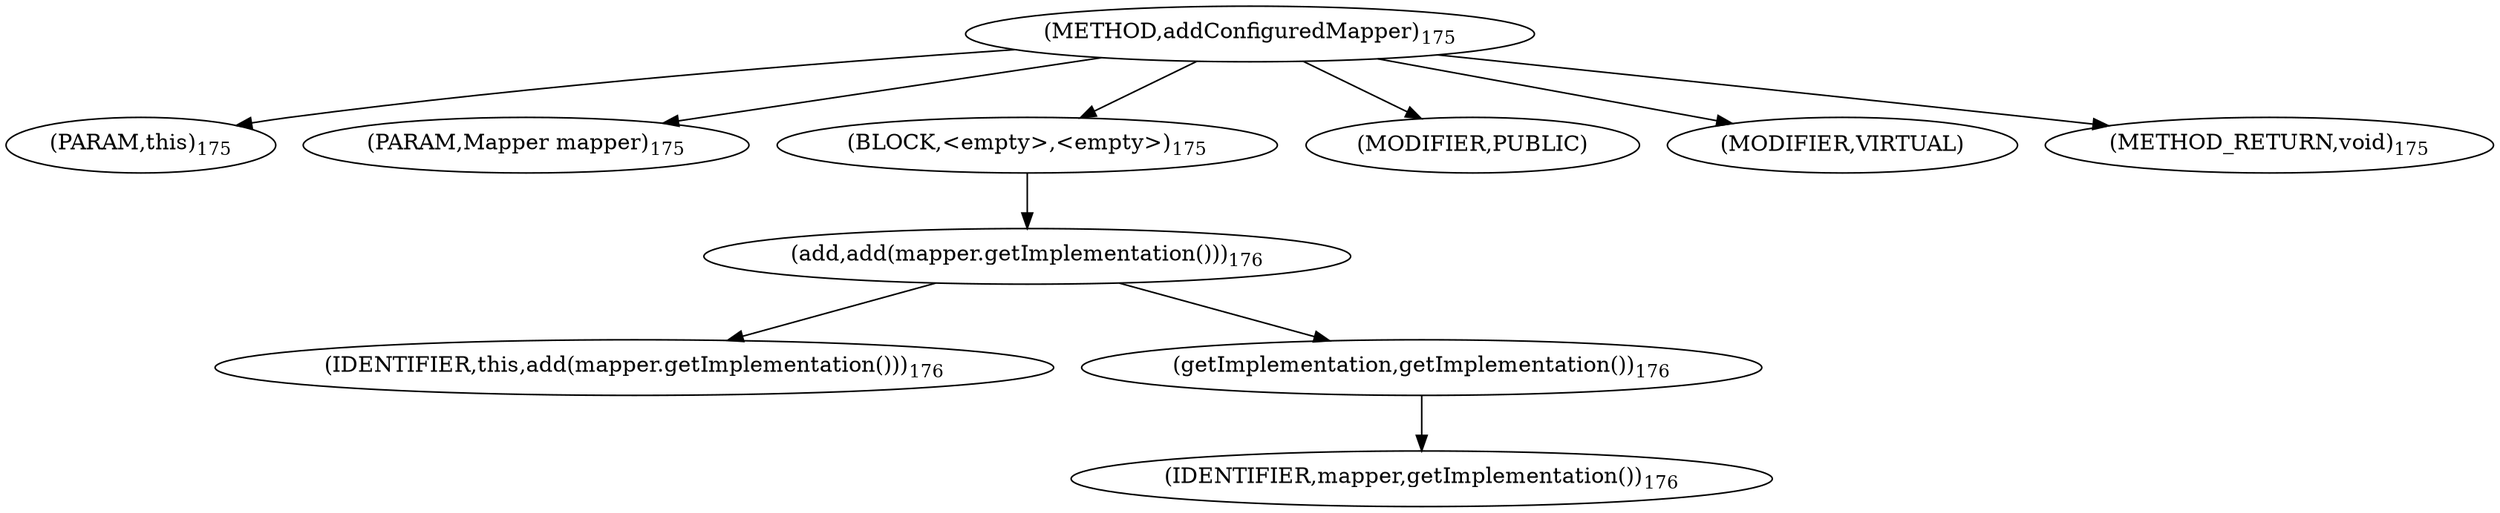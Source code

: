 digraph "addConfiguredMapper" {  
"247" [label = <(METHOD,addConfiguredMapper)<SUB>175</SUB>> ]
"21" [label = <(PARAM,this)<SUB>175</SUB>> ]
"248" [label = <(PARAM,Mapper mapper)<SUB>175</SUB>> ]
"249" [label = <(BLOCK,&lt;empty&gt;,&lt;empty&gt;)<SUB>175</SUB>> ]
"250" [label = <(add,add(mapper.getImplementation()))<SUB>176</SUB>> ]
"20" [label = <(IDENTIFIER,this,add(mapper.getImplementation()))<SUB>176</SUB>> ]
"251" [label = <(getImplementation,getImplementation())<SUB>176</SUB>> ]
"252" [label = <(IDENTIFIER,mapper,getImplementation())<SUB>176</SUB>> ]
"253" [label = <(MODIFIER,PUBLIC)> ]
"254" [label = <(MODIFIER,VIRTUAL)> ]
"255" [label = <(METHOD_RETURN,void)<SUB>175</SUB>> ]
  "247" -> "21" 
  "247" -> "248" 
  "247" -> "249" 
  "247" -> "253" 
  "247" -> "254" 
  "247" -> "255" 
  "249" -> "250" 
  "250" -> "20" 
  "250" -> "251" 
  "251" -> "252" 
}
